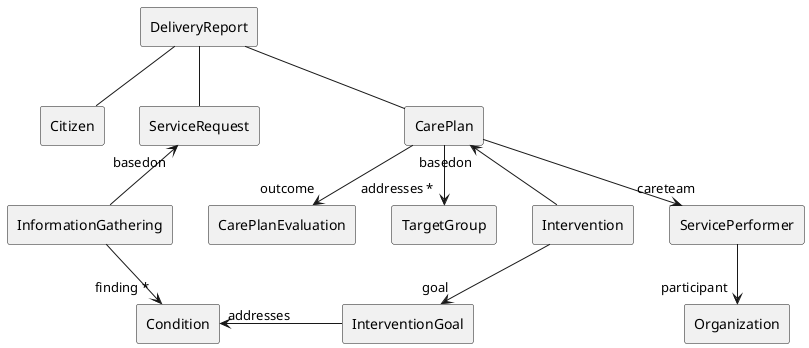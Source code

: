@startuml DeliveryReport

rectangle "DeliveryReport" as report

rectangle "Citizen" as citizen
rectangle "ServiceRequest" as request
rectangle "CarePlan" as careplan

rectangle "InformationGathering" as information
rectangle "CarePlanEvaluation" as careplanevaluation
rectangle "TargetGroup" as targetgroup
rectangle "Intervention" as intervention
rectangle "ServicePerformer" as team

rectangle "Condition" as condition
rectangle "InterventionGoal" as goal
rectangle "Organization" as organization

report -- citizen
report -- request
report -- careplan

request "basedon"<-- information
' careplan -->"goal *" goal
careplan -->"outcome" careplanevaluation
careplan -->"addresses *" targetgroup
careplan "basedon"<-- intervention
careplan -->"careteam" team
team -->"participant" organization

information -->"finding *" condition
condition "addresses"<- goal

intervention -->"goal" goal

@enduml